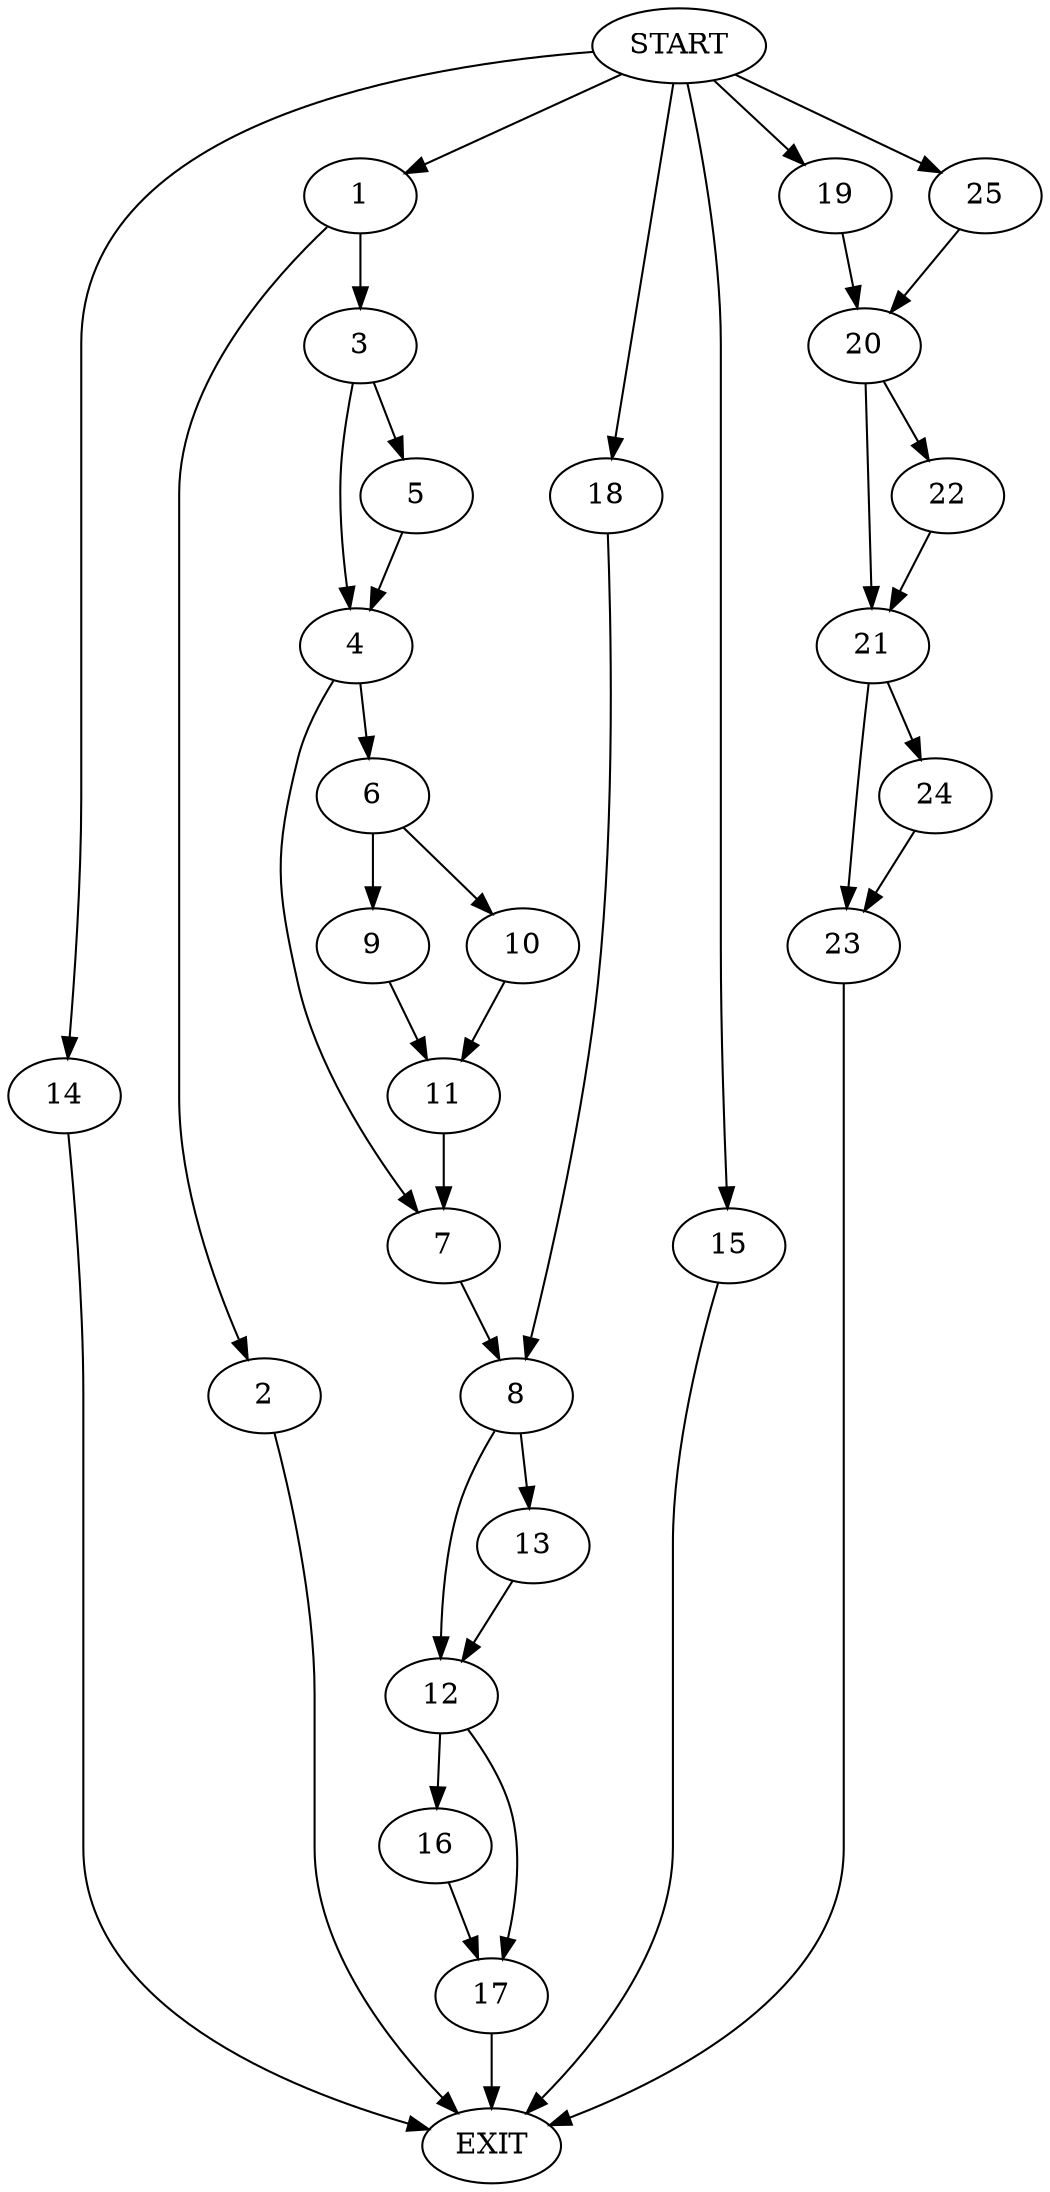 digraph {
0 [label="START"]
26 [label="EXIT"]
0 -> 1
1 -> 2
1 -> 3
3 -> 4
3 -> 5
2 -> 26
4 -> 6
4 -> 7
5 -> 4
7 -> 8
6 -> 9
6 -> 10
9 -> 11
10 -> 11
11 -> 7
8 -> 12
8 -> 13
0 -> 14
14 -> 26
0 -> 15
15 -> 26
13 -> 12
12 -> 16
12 -> 17
0 -> 18
18 -> 8
17 -> 26
16 -> 17
0 -> 19
19 -> 20
20 -> 21
20 -> 22
22 -> 21
21 -> 23
21 -> 24
0 -> 25
25 -> 20
24 -> 23
23 -> 26
}
